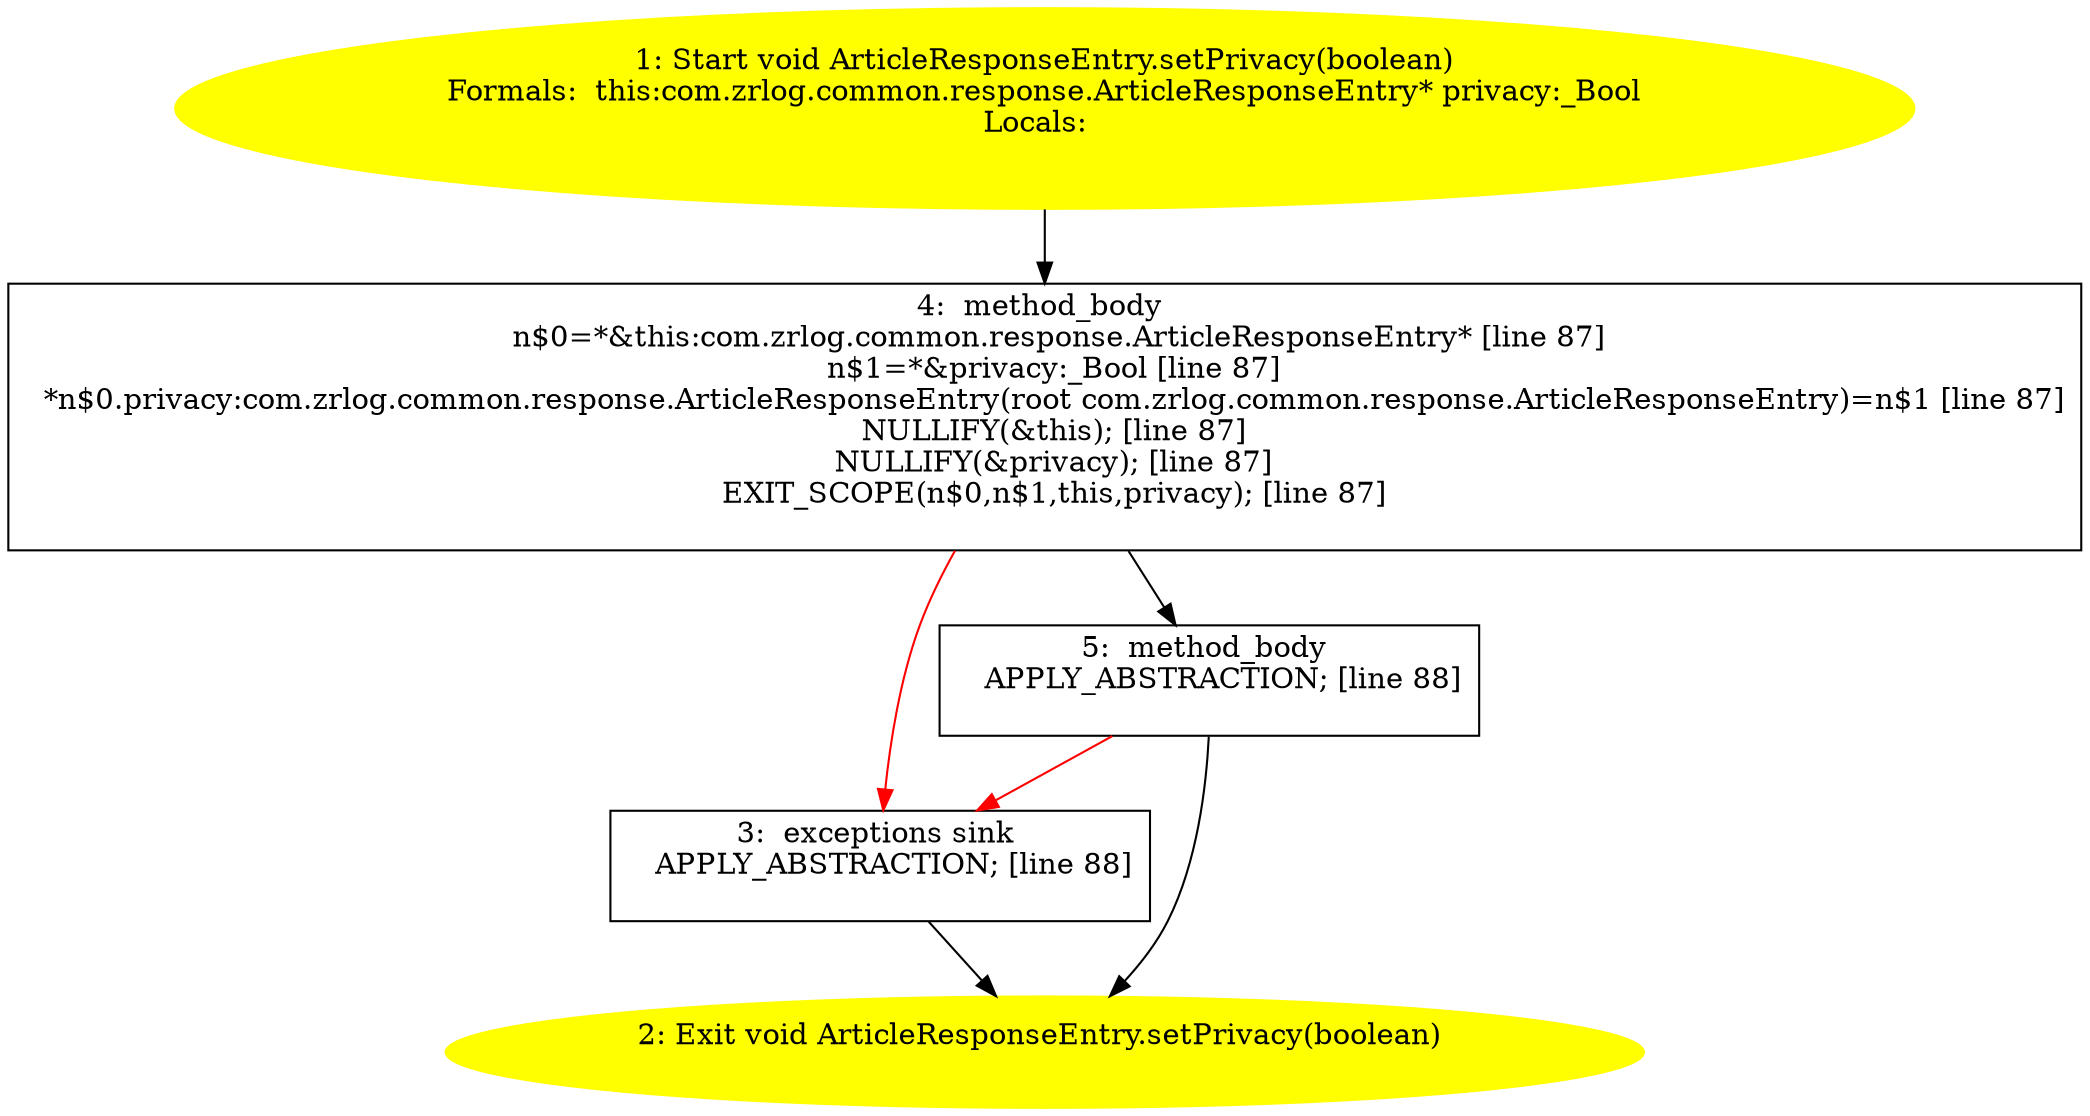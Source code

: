 /* @generated */
digraph cfg {
"com.zrlog.common.response.ArticleResponseEntry.setPrivacy(boolean):void.94952ad5cc4ff6e2c055b62b2977c840_1" [label="1: Start void ArticleResponseEntry.setPrivacy(boolean)\nFormals:  this:com.zrlog.common.response.ArticleResponseEntry* privacy:_Bool\nLocals:  \n  " color=yellow style=filled]
	

	 "com.zrlog.common.response.ArticleResponseEntry.setPrivacy(boolean):void.94952ad5cc4ff6e2c055b62b2977c840_1" -> "com.zrlog.common.response.ArticleResponseEntry.setPrivacy(boolean):void.94952ad5cc4ff6e2c055b62b2977c840_4" ;
"com.zrlog.common.response.ArticleResponseEntry.setPrivacy(boolean):void.94952ad5cc4ff6e2c055b62b2977c840_2" [label="2: Exit void ArticleResponseEntry.setPrivacy(boolean) \n  " color=yellow style=filled]
	

"com.zrlog.common.response.ArticleResponseEntry.setPrivacy(boolean):void.94952ad5cc4ff6e2c055b62b2977c840_3" [label="3:  exceptions sink \n   APPLY_ABSTRACTION; [line 88]\n " shape="box"]
	

	 "com.zrlog.common.response.ArticleResponseEntry.setPrivacy(boolean):void.94952ad5cc4ff6e2c055b62b2977c840_3" -> "com.zrlog.common.response.ArticleResponseEntry.setPrivacy(boolean):void.94952ad5cc4ff6e2c055b62b2977c840_2" ;
"com.zrlog.common.response.ArticleResponseEntry.setPrivacy(boolean):void.94952ad5cc4ff6e2c055b62b2977c840_4" [label="4:  method_body \n   n$0=*&this:com.zrlog.common.response.ArticleResponseEntry* [line 87]\n  n$1=*&privacy:_Bool [line 87]\n  *n$0.privacy:com.zrlog.common.response.ArticleResponseEntry(root com.zrlog.common.response.ArticleResponseEntry)=n$1 [line 87]\n  NULLIFY(&this); [line 87]\n  NULLIFY(&privacy); [line 87]\n  EXIT_SCOPE(n$0,n$1,this,privacy); [line 87]\n " shape="box"]
	

	 "com.zrlog.common.response.ArticleResponseEntry.setPrivacy(boolean):void.94952ad5cc4ff6e2c055b62b2977c840_4" -> "com.zrlog.common.response.ArticleResponseEntry.setPrivacy(boolean):void.94952ad5cc4ff6e2c055b62b2977c840_5" ;
	 "com.zrlog.common.response.ArticleResponseEntry.setPrivacy(boolean):void.94952ad5cc4ff6e2c055b62b2977c840_4" -> "com.zrlog.common.response.ArticleResponseEntry.setPrivacy(boolean):void.94952ad5cc4ff6e2c055b62b2977c840_3" [color="red" ];
"com.zrlog.common.response.ArticleResponseEntry.setPrivacy(boolean):void.94952ad5cc4ff6e2c055b62b2977c840_5" [label="5:  method_body \n   APPLY_ABSTRACTION; [line 88]\n " shape="box"]
	

	 "com.zrlog.common.response.ArticleResponseEntry.setPrivacy(boolean):void.94952ad5cc4ff6e2c055b62b2977c840_5" -> "com.zrlog.common.response.ArticleResponseEntry.setPrivacy(boolean):void.94952ad5cc4ff6e2c055b62b2977c840_2" ;
	 "com.zrlog.common.response.ArticleResponseEntry.setPrivacy(boolean):void.94952ad5cc4ff6e2c055b62b2977c840_5" -> "com.zrlog.common.response.ArticleResponseEntry.setPrivacy(boolean):void.94952ad5cc4ff6e2c055b62b2977c840_3" [color="red" ];
}
